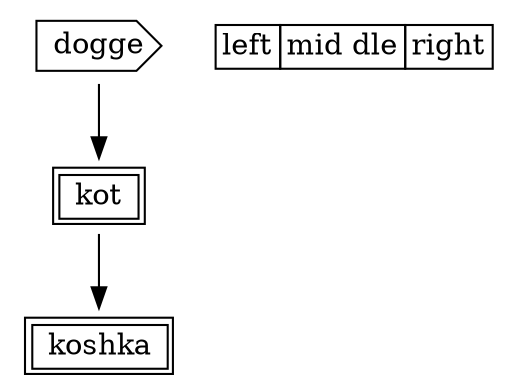 digraph G
	{
	node [shape = plaintext];
	
	koshka [label = < 
					<TABLE> <TR> <TD> koshka </TD> </TR> </TABLE>
					>];
	
	kot [label = <
				<TABLE> <TR> <TD> kot </TD> </TR> </TABLE>
				>];
				
	struct1 [label=<
					<TABLE BORDER="0" CELLBORDER="1" CELLSPACING="0">
						<TR><TD>left</TD><TD PORT="f1">mid dle</TD><TD PORT="f2">right</TD></TR>
					</TABLE>
				   >];
				   
	dog [shape = cds, label = "dogge"];
	
	dog -> kot;
	
	kot -> koshka;
	}